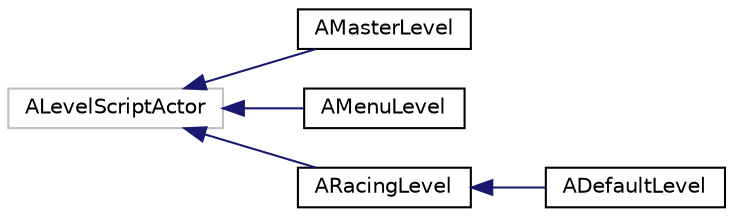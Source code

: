 digraph "Graphical Class Hierarchy"
{
 // LATEX_PDF_SIZE
  edge [fontname="Helvetica",fontsize="10",labelfontname="Helvetica",labelfontsize="10"];
  node [fontname="Helvetica",fontsize="10",shape=record];
  rankdir="LR";
  Node32 [label="ALevelScriptActor",height=0.2,width=0.4,color="grey75", fillcolor="white", style="filled",tooltip=" "];
  Node32 -> Node0 [dir="back",color="midnightblue",fontsize="10",style="solid",fontname="Helvetica"];
  Node0 [label="AMasterLevel",height=0.2,width=0.4,color="black", fillcolor="white", style="filled",URL="$class_a_master_level.html",tooltip=" "];
  Node32 -> Node34 [dir="back",color="midnightblue",fontsize="10",style="solid",fontname="Helvetica"];
  Node34 [label="AMenuLevel",height=0.2,width=0.4,color="black", fillcolor="white", style="filled",URL="$class_a_menu_level.html",tooltip=" "];
  Node32 -> Node35 [dir="back",color="midnightblue",fontsize="10",style="solid",fontname="Helvetica"];
  Node35 [label="ARacingLevel",height=0.2,width=0.4,color="black", fillcolor="white", style="filled",URL="$class_a_racing_level.html",tooltip=" "];
  Node35 -> Node36 [dir="back",color="midnightblue",fontsize="10",style="solid",fontname="Helvetica"];
  Node36 [label="ADefaultLevel",height=0.2,width=0.4,color="black", fillcolor="white", style="filled",URL="$class_a_default_level.html",tooltip=" "];
}
